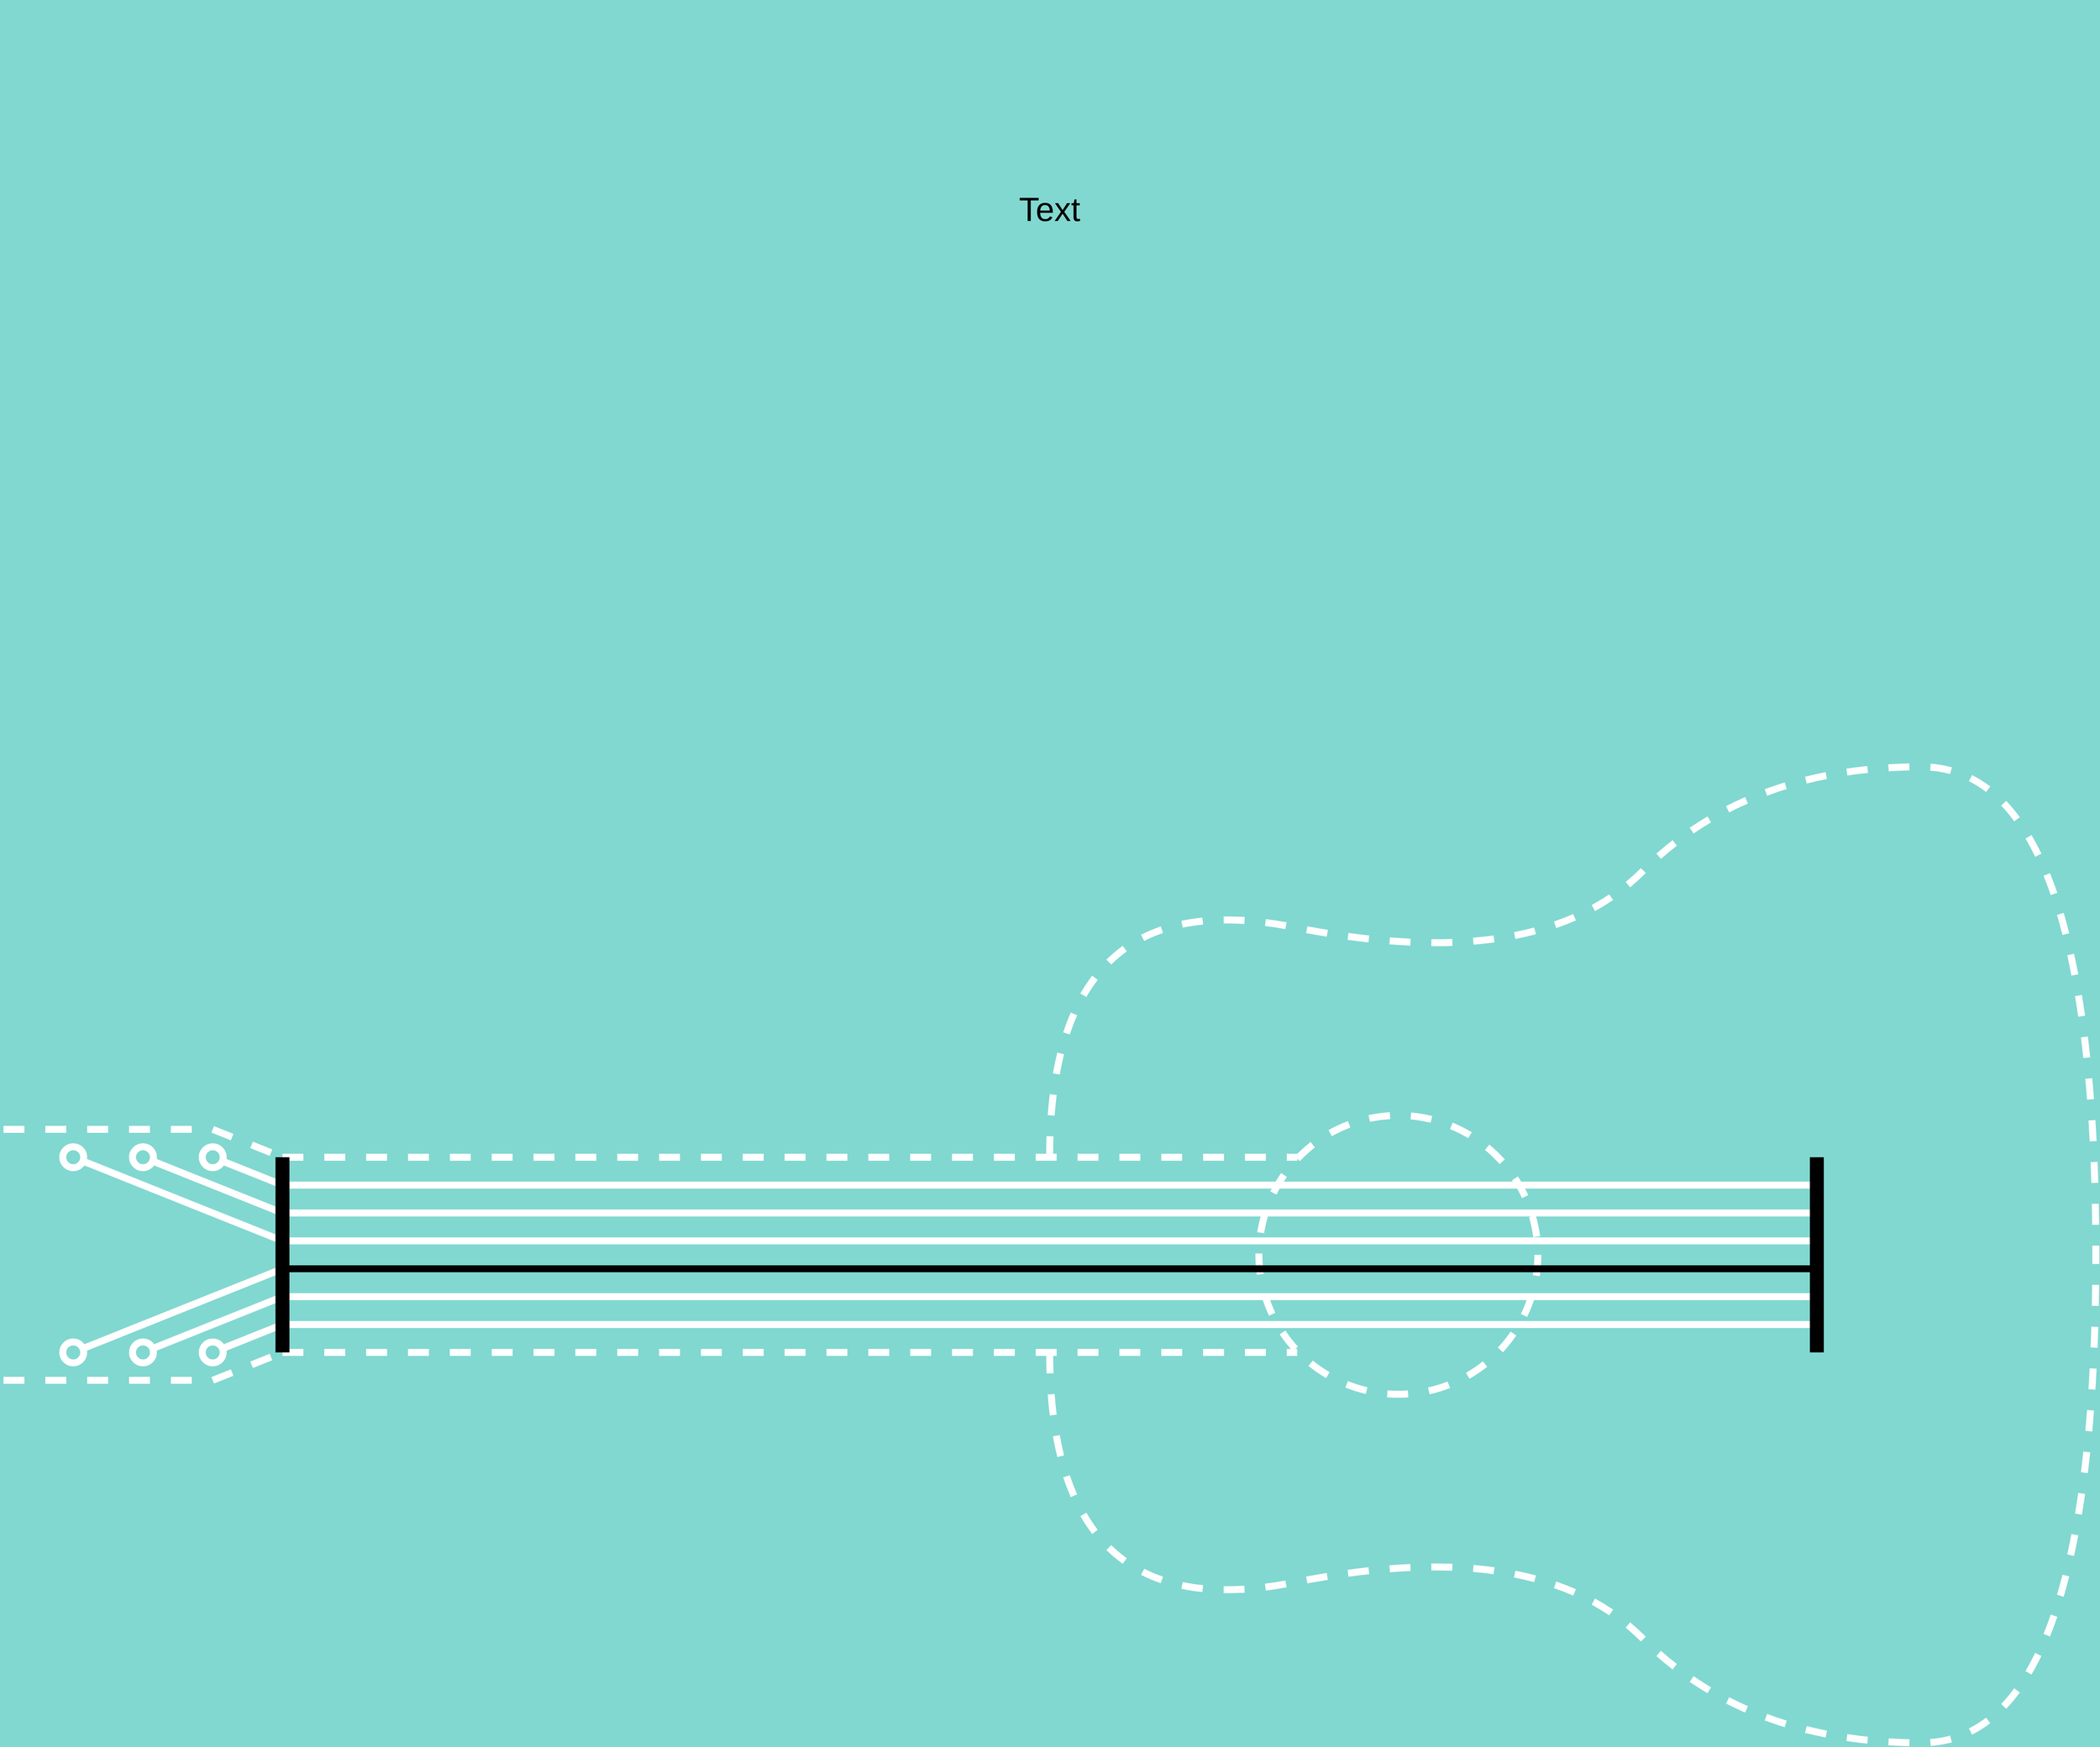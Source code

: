 <mxfile version="20.1.1" type="github">
  <diagram id="jAkjb9qOhjbaiIQoaHy9" name="Page-1">
    <mxGraphModel dx="10680" dy="4140" grid="1" gridSize="200" guides="1" tooltips="1" connect="1" arrows="1" fold="1" page="1" pageScale="1" pageWidth="3000" pageHeight="3000" background="#81D8D0" math="1" shadow="0">
      <root>
        <mxCell id="0" />
        <mxCell id="1" parent="0" />
        <mxCell id="qqJ_djHY32RG2-X8zSMV-7" value="" style="ellipse;whiteSpace=wrap;html=1;aspect=fixed;fillColor=none;strokeColor=#FFFFFF;strokeWidth=10;dashed=1;" vertex="1" parent="1">
          <mxGeometry x="1800" y="1600" width="400" height="400" as="geometry" />
        </mxCell>
        <mxCell id="qqJ_djHY32RG2-X8zSMV-6" value="" style="endArrow=none;html=1;rounded=0;strokeColor=#000000;strokeWidth=10;" parent="1" edge="1">
          <mxGeometry width="50" height="50" relative="1" as="geometry">
            <mxPoint x="400" y="1820" as="sourcePoint" />
            <mxPoint x="2600" y="1820" as="targetPoint" />
          </mxGeometry>
        </mxCell>
        <mxCell id="qqJ_djHY32RG2-X8zSMV-8" value="" style="endArrow=none;html=1;rounded=0;strokeColor=#FFFFFF;strokeWidth=10;" parent="1" edge="1">
          <mxGeometry width="50" height="50" relative="1" as="geometry">
            <mxPoint x="400" y="1860" as="sourcePoint" />
            <mxPoint x="2600" y="1860" as="targetPoint" />
          </mxGeometry>
        </mxCell>
        <mxCell id="qqJ_djHY32RG2-X8zSMV-9" value="" style="endArrow=none;html=1;rounded=0;strokeColor=#FFFFFF;strokeWidth=10;" parent="1" edge="1">
          <mxGeometry width="50" height="50" relative="1" as="geometry">
            <mxPoint x="400" y="1900" as="sourcePoint" />
            <mxPoint x="2600" y="1900" as="targetPoint" />
          </mxGeometry>
        </mxCell>
        <mxCell id="qqJ_djHY32RG2-X8zSMV-10" value="" style="endArrow=none;html=1;rounded=0;strokeColor=#FFFFFF;strokeWidth=10;dashed=1;" parent="1" edge="1">
          <mxGeometry width="50" height="50" relative="1" as="geometry">
            <mxPoint x="400" y="1940" as="sourcePoint" />
            <mxPoint x="1855" y="1940" as="targetPoint" />
          </mxGeometry>
        </mxCell>
        <mxCell id="qqJ_djHY32RG2-X8zSMV-11" value="" style="endArrow=none;html=1;rounded=0;strokeColor=#FFFFFF;strokeWidth=10;" parent="1" edge="1">
          <mxGeometry width="50" height="50" relative="1" as="geometry">
            <mxPoint x="400" y="1780" as="sourcePoint" />
            <mxPoint x="2600" y="1780" as="targetPoint" />
          </mxGeometry>
        </mxCell>
        <mxCell id="qqJ_djHY32RG2-X8zSMV-12" value="" style="endArrow=none;html=1;rounded=0;strokeColor=#FFFFFF;strokeWidth=10;" parent="1" edge="1">
          <mxGeometry width="50" height="50" relative="1" as="geometry">
            <mxPoint x="400" y="1740" as="sourcePoint" />
            <mxPoint x="2600" y="1740" as="targetPoint" />
          </mxGeometry>
        </mxCell>
        <mxCell id="qqJ_djHY32RG2-X8zSMV-13" value="" style="endArrow=none;html=1;rounded=0;strokeColor=#FFFFFF;strokeWidth=10;" parent="1" edge="1">
          <mxGeometry width="50" height="50" relative="1" as="geometry">
            <mxPoint x="400" y="1700" as="sourcePoint" />
            <mxPoint x="2600" y="1700" as="targetPoint" />
          </mxGeometry>
        </mxCell>
        <mxCell id="qqJ_djHY32RG2-X8zSMV-14" value="" style="endArrow=none;html=1;rounded=0;strokeColor=#FFFFFF;strokeWidth=10;dashed=1;" parent="1" edge="1">
          <mxGeometry width="50" height="50" relative="1" as="geometry">
            <mxPoint x="400" y="1660" as="sourcePoint" />
            <mxPoint x="1855" y="1660" as="targetPoint" />
          </mxGeometry>
        </mxCell>
        <mxCell id="qqJ_djHY32RG2-X8zSMV-15" value="" style="endArrow=none;html=1;rounded=0;strokeColor=#FFFFFF;strokeWidth=10;startSize=30;startArrow=oval;startFill=0;" parent="1" edge="1">
          <mxGeometry width="50" height="50" relative="1" as="geometry">
            <mxPoint x="300" y="1940" as="sourcePoint" />
            <mxPoint x="400" y="1900" as="targetPoint" />
          </mxGeometry>
        </mxCell>
        <mxCell id="qqJ_djHY32RG2-X8zSMV-16" value="" style="endArrow=none;html=1;rounded=0;strokeColor=#FFFFFF;strokeWidth=10;startSize=30;startArrow=oval;startFill=0;" parent="1" edge="1">
          <mxGeometry width="50" height="50" relative="1" as="geometry">
            <mxPoint x="200" y="1940" as="sourcePoint" />
            <mxPoint x="400" y="1860" as="targetPoint" />
          </mxGeometry>
        </mxCell>
        <mxCell id="qqJ_djHY32RG2-X8zSMV-17" value="" style="endArrow=none;html=1;rounded=0;strokeColor=#FFFFFF;strokeWidth=10;startSize=30;startArrow=oval;startFill=0;" parent="1" edge="1">
          <mxGeometry width="50" height="50" relative="1" as="geometry">
            <mxPoint x="100" y="1940" as="sourcePoint" />
            <mxPoint x="400" y="1820" as="targetPoint" />
          </mxGeometry>
        </mxCell>
        <mxCell id="qqJ_djHY32RG2-X8zSMV-18" value="" style="endArrow=none;html=1;rounded=0;strokeColor=#FFFFFF;strokeWidth=10;startSize=30;startArrow=oval;startFill=0;" parent="1" edge="1">
          <mxGeometry width="50" height="50" relative="1" as="geometry">
            <mxPoint x="100" y="1660" as="sourcePoint" />
            <mxPoint x="400" y="1780" as="targetPoint" />
          </mxGeometry>
        </mxCell>
        <mxCell id="qqJ_djHY32RG2-X8zSMV-19" value="" style="endArrow=none;html=1;rounded=0;strokeColor=#FFFFFF;strokeWidth=10;startArrow=oval;startFill=0;startSize=30;" parent="1" edge="1">
          <mxGeometry width="50" height="50" relative="1" as="geometry">
            <mxPoint x="200" y="1660" as="sourcePoint" />
            <mxPoint x="400" y="1740" as="targetPoint" />
          </mxGeometry>
        </mxCell>
        <mxCell id="qqJ_djHY32RG2-X8zSMV-20" value="" style="endArrow=none;html=1;rounded=0;strokeColor=#FFFFFF;strokeWidth=10;startArrow=oval;startFill=0;targetPerimeterSpacing=0;endSize=6;endFill=0;sourcePerimeterSpacing=0;startSize=30;" parent="1" edge="1">
          <mxGeometry width="50" height="50" relative="1" as="geometry">
            <mxPoint x="300" y="1660" as="sourcePoint" />
            <mxPoint x="400" y="1700" as="targetPoint" />
          </mxGeometry>
        </mxCell>
        <mxCell id="qqJ_djHY32RG2-X8zSMV-21" value="" style="endArrow=none;html=1;rounded=0;strokeColor=#FFFFFF;strokeWidth=10;dashed=1;" parent="1" edge="1">
          <mxGeometry width="50" height="50" relative="1" as="geometry">
            <mxPoint x="300" y="1980" as="sourcePoint" />
            <mxPoint x="400" y="1940" as="targetPoint" />
          </mxGeometry>
        </mxCell>
        <mxCell id="qqJ_djHY32RG2-X8zSMV-22" value="" style="endArrow=none;html=1;rounded=0;strokeColor=#FFFFFF;strokeWidth=10;dashed=1;" parent="1" edge="1">
          <mxGeometry width="50" height="50" relative="1" as="geometry">
            <mxPoint x="300" y="1620" as="sourcePoint" />
            <mxPoint x="400" y="1660" as="targetPoint" />
          </mxGeometry>
        </mxCell>
        <mxCell id="qqJ_djHY32RG2-X8zSMV-23" value="" style="endArrow=none;html=1;rounded=0;strokeColor=#FFFFFF;strokeWidth=10;dashed=1;" parent="1" edge="1">
          <mxGeometry width="50" height="50" relative="1" as="geometry">
            <mxPoint y="1620" as="sourcePoint" />
            <mxPoint x="300" y="1620" as="targetPoint" />
          </mxGeometry>
        </mxCell>
        <mxCell id="qqJ_djHY32RG2-X8zSMV-24" value="" style="endArrow=none;html=1;rounded=0;strokeColor=#FFFFFF;strokeWidth=10;dashed=1;" parent="1" edge="1">
          <mxGeometry width="50" height="50" relative="1" as="geometry">
            <mxPoint y="1980" as="sourcePoint" />
            <mxPoint x="300" y="1980" as="targetPoint" />
          </mxGeometry>
        </mxCell>
        <mxCell id="qqJ_djHY32RG2-X8zSMV-25" value="" style="endArrow=none;html=1;rounded=0;strokeColor=#000000;strokeWidth=20;" parent="1" edge="1">
          <mxGeometry width="50" height="50" relative="1" as="geometry">
            <mxPoint x="400" y="1940" as="sourcePoint" />
            <mxPoint x="400" y="1660" as="targetPoint" />
          </mxGeometry>
        </mxCell>
        <mxCell id="qqJ_djHY32RG2-X8zSMV-26" value="" style="endArrow=none;html=1;rounded=0;strokeColor=#000000;strokeWidth=20;" parent="1" edge="1">
          <mxGeometry width="50" height="50" relative="1" as="geometry">
            <mxPoint x="2600" y="1940" as="sourcePoint" />
            <mxPoint x="2600" y="1660" as="targetPoint" />
          </mxGeometry>
        </mxCell>
        <mxCell id="qqJ_djHY32RG2-X8zSMV-27" value="" style="curved=1;endArrow=none;html=1;rounded=0;strokeColor=#FFFFFF;strokeWidth=10;endFill=0;dashed=1;" parent="1" edge="1">
          <mxGeometry width="50" height="50" relative="1" as="geometry">
            <mxPoint x="1500" y="1660" as="sourcePoint" />
            <mxPoint x="3000" y="1800" as="targetPoint" />
            <Array as="points">
              <mxPoint x="1500" y="1260" />
              <mxPoint x="2200" y="1400" />
              <mxPoint x="2500" y="1100" />
              <mxPoint x="3000" y="1100" />
            </Array>
          </mxGeometry>
        </mxCell>
        <mxCell id="qqJ_djHY32RG2-X8zSMV-1" value="" style="curved=1;endArrow=none;html=1;rounded=0;strokeColor=#FFFFFF;strokeWidth=10;endFill=0;dashed=1;" edge="1" parent="1">
          <mxGeometry width="50" height="50" relative="1" as="geometry">
            <mxPoint x="1500" y="1940" as="sourcePoint" />
            <mxPoint x="3000" y="1800" as="targetPoint" />
            <Array as="points">
              <mxPoint x="1500" y="2340" />
              <mxPoint x="2200" y="2200" />
              <mxPoint x="2500" y="2500" />
              <mxPoint x="3000" y="2500" />
            </Array>
          </mxGeometry>
        </mxCell>
        <mxCell id="qqJ_djHY32RG2-X8zSMV-29" value="Text" style="text;html=1;strokeColor=none;fillColor=none;align=center;verticalAlign=middle;whiteSpace=wrap;rounded=0;dashed=1;fontFamily=Helvetica;fontSize=48;fontColor=#000000;" vertex="1" parent="1">
          <mxGeometry width="3000" height="600" as="geometry" />
        </mxCell>
      </root>
    </mxGraphModel>
  </diagram>
</mxfile>
